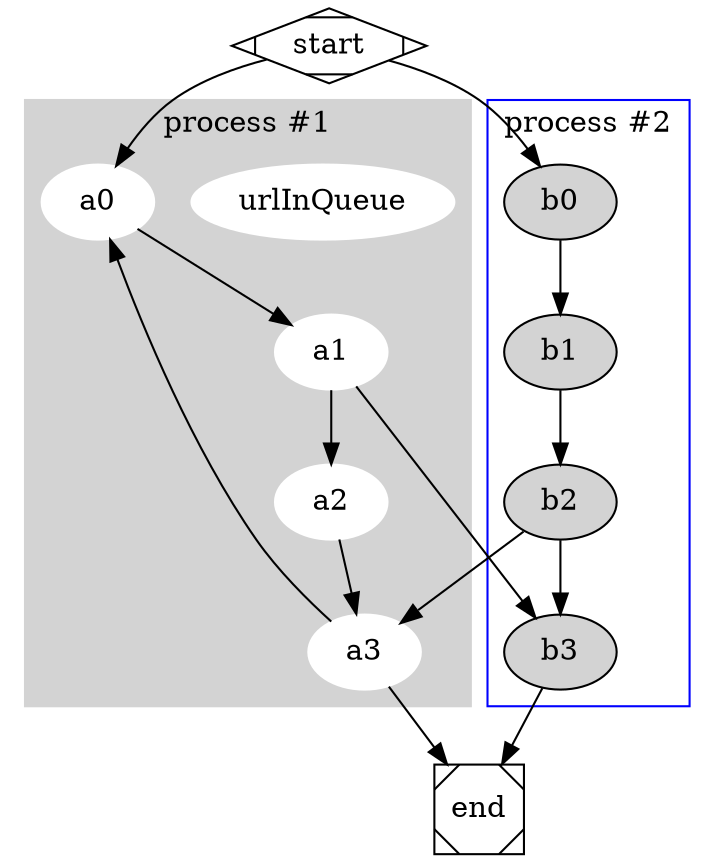 digraph G {

    subgraph cluster0 {

        node [style=filled,color=white];

        urlInQueue[label="urlInQueue"];

        style=filled;

        color=lightgrey;

        a0 -> a1 -> a2 -> a3;

        label = "process #1";

    }

    subgraph cluster1 {

        node [style=filled];

        b0 -> b1 -> b2 -> b3;

        label = "process #2";

        color=blue

    }

    start -> a0;

    start -> b0;

    a1 -> b3;

    b2 -> a3;

    a3 -> a0;

    a3 -> end;

    b3 -> end;

    start [shape=Mdiamond];

    end [shape=Msquare];

}
